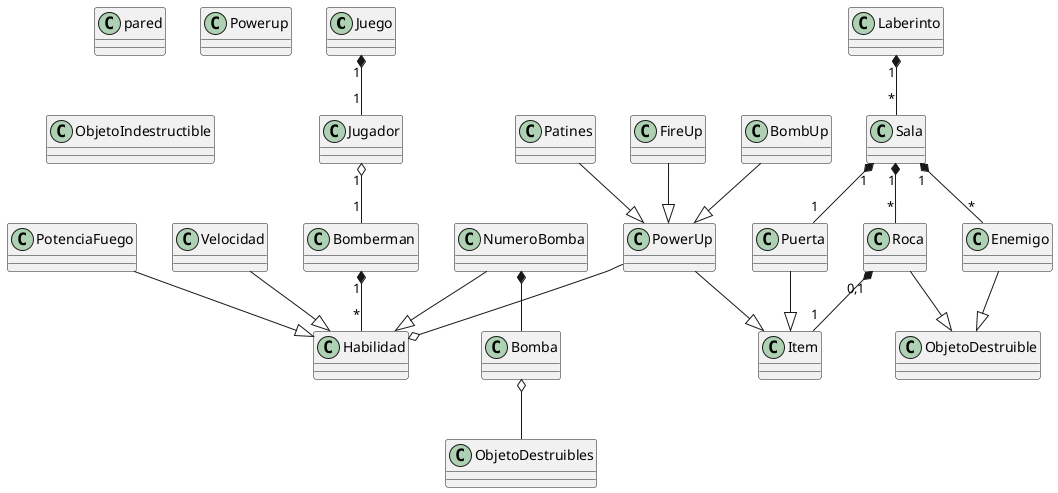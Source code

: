 @startuml Bomberman

class Juego
class Jugador


class Habilidad 
class PotenciaFuego
class Velocidad
class NumeroBomba
class Bomberman
class Enemigo


class Sala
class Laberinto
class Puerta
class Roca 
class pared

class Bomba
class Powerup
class Patines
class FireUp
class BombUp
class Item
class ObjetoDestruible
class ObjetoIndestructible

Laberinto "1" *-- "*" Sala
Sala "1" *-- "1" Puerta
Sala "1" *-- "*" Roca
Sala "1" *-- "*" Enemigo
Roca "0,1" *-- "1" Item
Puerta --|> Item
PowerUp --|> Item
Roca --|> ObjetoDestruible


Juego "1"*-- "1" Jugador
Jugador "1" o-- "1" Bomberman
Bomberman "1" *-- "*" Habilidad
Enemigo --|> ObjetoDestruible

BombUp --|> PowerUp
FireUp --|> PowerUp
Patines --|> PowerUp

PotenciaFuego --|> Habilidad
Velocidad --|> Habilidad
NumeroBomba--|> Habilidad

PowerUp --o Habilidad

NumeroBomba *-- Bomba


Bomba o-- ObjetoDestruibles

@enduml

